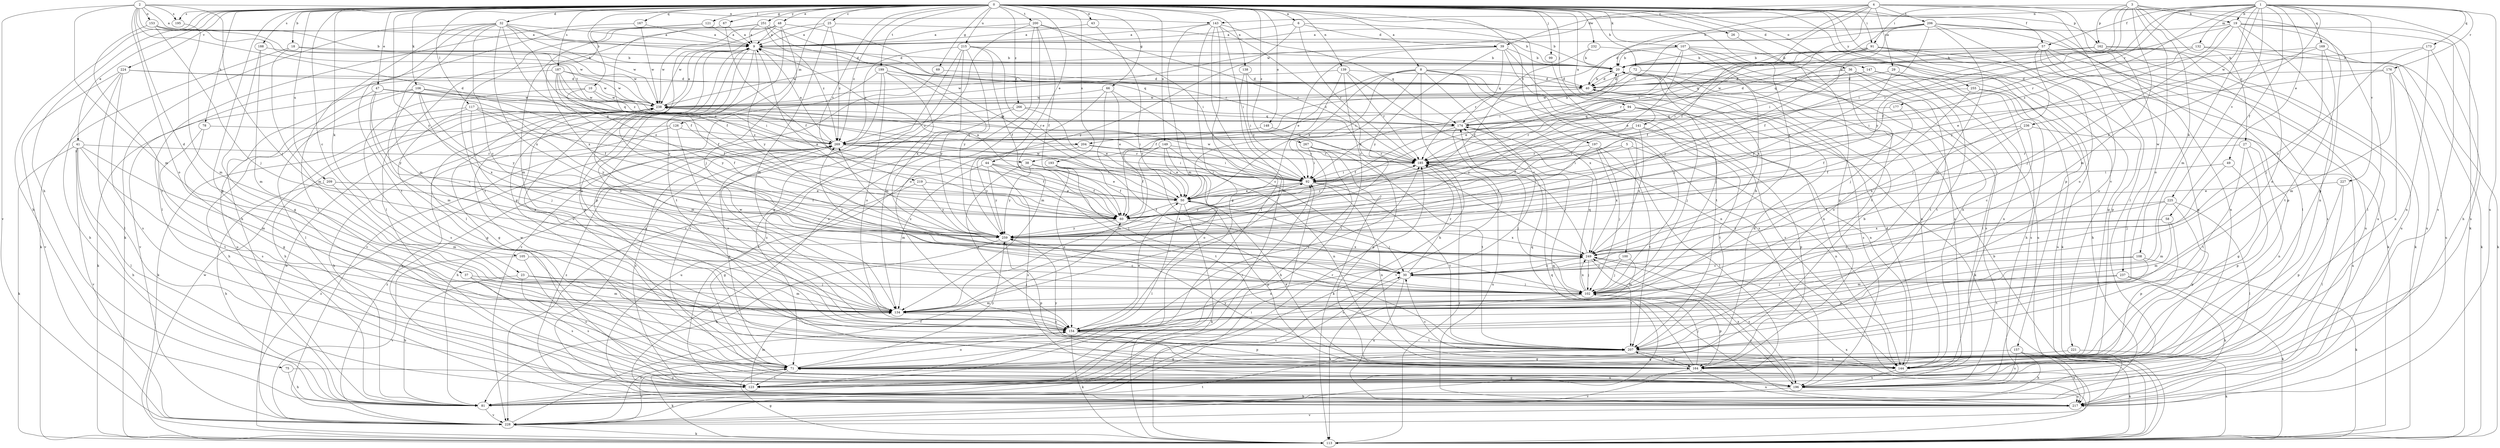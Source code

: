 strict digraph  {
0;
1;
2;
3;
4;
5;
6;
8;
9;
10;
18;
19;
20;
23;
25;
26;
27;
29;
30;
32;
36;
37;
38;
39;
40;
41;
43;
44;
47;
48;
49;
50;
57;
58;
60;
66;
67;
69;
71;
72;
75;
78;
81;
91;
92;
94;
99;
100;
102;
105;
106;
107;
108;
113;
117;
121;
123;
126;
132;
134;
138;
139;
141;
143;
144;
147;
148;
149;
153;
154;
157;
162;
164;
167;
169;
173;
174;
176;
177;
185;
187;
188;
193;
195;
196;
197;
199;
200;
204;
206;
207;
209;
215;
217;
219;
221;
224;
225;
227;
228;
232;
236;
237;
238;
249;
251;
255;
259;
266;
267;
269;
0 -> 6  [label=a];
0 -> 8  [label=a];
0 -> 10  [label=b];
0 -> 18  [label=b];
0 -> 23  [label=c];
0 -> 25  [label=c];
0 -> 26  [label=c];
0 -> 32  [label=d];
0 -> 36  [label=d];
0 -> 41  [label=e];
0 -> 43  [label=e];
0 -> 44  [label=e];
0 -> 47  [label=e];
0 -> 48  [label=e];
0 -> 57  [label=f];
0 -> 66  [label=g];
0 -> 67  [label=g];
0 -> 69  [label=g];
0 -> 71  [label=g];
0 -> 72  [label=h];
0 -> 75  [label=h];
0 -> 78  [label=h];
0 -> 81  [label=h];
0 -> 91  [label=i];
0 -> 94  [label=j];
0 -> 99  [label=j];
0 -> 100  [label=j];
0 -> 105  [label=k];
0 -> 106  [label=k];
0 -> 107  [label=k];
0 -> 117  [label=l];
0 -> 121  [label=l];
0 -> 126  [label=m];
0 -> 138  [label=n];
0 -> 139  [label=n];
0 -> 141  [label=n];
0 -> 147  [label=o];
0 -> 148  [label=o];
0 -> 149  [label=o];
0 -> 157  [label=p];
0 -> 162  [label=p];
0 -> 167  [label=q];
0 -> 187  [label=s];
0 -> 188  [label=s];
0 -> 193  [label=s];
0 -> 195  [label=s];
0 -> 197  [label=t];
0 -> 199  [label=t];
0 -> 200  [label=t];
0 -> 209  [label=u];
0 -> 215  [label=u];
0 -> 219  [label=v];
0 -> 221  [label=v];
0 -> 224  [label=v];
0 -> 232  [label=w];
0 -> 249  [label=x];
0 -> 251  [label=y];
0 -> 255  [label=y];
0 -> 259  [label=y];
0 -> 266  [label=z];
0 -> 267  [label=z];
0 -> 269  [label=z];
1 -> 19  [label=b];
1 -> 49  [label=e];
1 -> 57  [label=f];
1 -> 58  [label=f];
1 -> 60  [label=f];
1 -> 132  [label=m];
1 -> 134  [label=m];
1 -> 143  [label=n];
1 -> 169  [label=q];
1 -> 173  [label=q];
1 -> 176  [label=r];
1 -> 177  [label=r];
1 -> 185  [label=r];
1 -> 217  [label=u];
1 -> 225  [label=v];
1 -> 227  [label=v];
1 -> 236  [label=w];
1 -> 249  [label=x];
2 -> 9  [label=a];
2 -> 37  [label=d];
2 -> 38  [label=d];
2 -> 102  [label=j];
2 -> 134  [label=m];
2 -> 143  [label=n];
2 -> 153  [label=o];
2 -> 154  [label=o];
2 -> 195  [label=s];
2 -> 204  [label=t];
2 -> 228  [label=v];
3 -> 19  [label=b];
3 -> 27  [label=c];
3 -> 91  [label=i];
3 -> 92  [label=i];
3 -> 108  [label=k];
3 -> 134  [label=m];
3 -> 154  [label=o];
3 -> 162  [label=p];
3 -> 164  [label=p];
3 -> 259  [label=y];
4 -> 20  [label=b];
4 -> 29  [label=c];
4 -> 38  [label=d];
4 -> 39  [label=d];
4 -> 60  [label=f];
4 -> 113  [label=k];
4 -> 123  [label=l];
4 -> 204  [label=t];
4 -> 206  [label=t];
4 -> 237  [label=w];
4 -> 238  [label=w];
5 -> 92  [label=i];
5 -> 123  [label=l];
5 -> 144  [label=n];
5 -> 185  [label=r];
6 -> 9  [label=a];
6 -> 20  [label=b];
6 -> 39  [label=d];
6 -> 185  [label=r];
6 -> 259  [label=y];
8 -> 30  [label=c];
8 -> 40  [label=d];
8 -> 50  [label=e];
8 -> 60  [label=f];
8 -> 81  [label=h];
8 -> 92  [label=i];
8 -> 144  [label=n];
8 -> 196  [label=s];
8 -> 249  [label=x];
8 -> 259  [label=y];
9 -> 20  [label=b];
9 -> 123  [label=l];
9 -> 154  [label=o];
9 -> 164  [label=p];
9 -> 174  [label=q];
9 -> 207  [label=t];
9 -> 259  [label=y];
10 -> 185  [label=r];
10 -> 196  [label=s];
10 -> 238  [label=w];
10 -> 259  [label=y];
18 -> 20  [label=b];
18 -> 113  [label=k];
18 -> 134  [label=m];
18 -> 238  [label=w];
19 -> 9  [label=a];
19 -> 81  [label=h];
19 -> 102  [label=j];
19 -> 123  [label=l];
19 -> 144  [label=n];
19 -> 154  [label=o];
19 -> 185  [label=r];
19 -> 196  [label=s];
19 -> 259  [label=y];
20 -> 40  [label=d];
20 -> 50  [label=e];
20 -> 102  [label=j];
20 -> 144  [label=n];
23 -> 81  [label=h];
23 -> 102  [label=j];
23 -> 134  [label=m];
23 -> 196  [label=s];
25 -> 9  [label=a];
25 -> 20  [label=b];
25 -> 134  [label=m];
25 -> 238  [label=w];
25 -> 269  [label=z];
26 -> 164  [label=p];
27 -> 71  [label=g];
27 -> 144  [label=n];
27 -> 185  [label=r];
27 -> 207  [label=t];
29 -> 40  [label=d];
29 -> 81  [label=h];
29 -> 259  [label=y];
30 -> 102  [label=j];
30 -> 113  [label=k];
30 -> 185  [label=r];
30 -> 217  [label=u];
30 -> 269  [label=z];
32 -> 9  [label=a];
32 -> 30  [label=c];
32 -> 40  [label=d];
32 -> 50  [label=e];
32 -> 60  [label=f];
32 -> 113  [label=k];
32 -> 123  [label=l];
32 -> 134  [label=m];
32 -> 207  [label=t];
32 -> 238  [label=w];
32 -> 249  [label=x];
36 -> 40  [label=d];
36 -> 102  [label=j];
36 -> 123  [label=l];
36 -> 207  [label=t];
36 -> 217  [label=u];
36 -> 259  [label=y];
37 -> 102  [label=j];
37 -> 134  [label=m];
37 -> 196  [label=s];
38 -> 50  [label=e];
38 -> 92  [label=i];
38 -> 154  [label=o];
38 -> 259  [label=y];
39 -> 20  [label=b];
39 -> 50  [label=e];
39 -> 174  [label=q];
39 -> 207  [label=t];
39 -> 228  [label=v];
39 -> 238  [label=w];
39 -> 259  [label=y];
40 -> 20  [label=b];
40 -> 196  [label=s];
40 -> 238  [label=w];
41 -> 81  [label=h];
41 -> 113  [label=k];
41 -> 123  [label=l];
41 -> 134  [label=m];
41 -> 185  [label=r];
41 -> 207  [label=t];
41 -> 228  [label=v];
43 -> 9  [label=a];
43 -> 30  [label=c];
44 -> 60  [label=f];
44 -> 92  [label=i];
44 -> 134  [label=m];
44 -> 196  [label=s];
44 -> 207  [label=t];
44 -> 259  [label=y];
47 -> 60  [label=f];
47 -> 134  [label=m];
47 -> 174  [label=q];
47 -> 217  [label=u];
47 -> 238  [label=w];
47 -> 259  [label=y];
48 -> 9  [label=a];
48 -> 71  [label=g];
48 -> 102  [label=j];
48 -> 123  [label=l];
48 -> 164  [label=p];
48 -> 185  [label=r];
48 -> 238  [label=w];
49 -> 92  [label=i];
49 -> 102  [label=j];
49 -> 164  [label=p];
50 -> 60  [label=f];
50 -> 102  [label=j];
50 -> 113  [label=k];
50 -> 123  [label=l];
50 -> 164  [label=p];
50 -> 238  [label=w];
57 -> 20  [label=b];
57 -> 71  [label=g];
57 -> 102  [label=j];
57 -> 144  [label=n];
57 -> 154  [label=o];
57 -> 174  [label=q];
57 -> 217  [label=u];
57 -> 238  [label=w];
58 -> 30  [label=c];
58 -> 134  [label=m];
58 -> 164  [label=p];
58 -> 259  [label=y];
60 -> 9  [label=a];
60 -> 185  [label=r];
60 -> 249  [label=x];
60 -> 259  [label=y];
66 -> 30  [label=c];
66 -> 50  [label=e];
66 -> 134  [label=m];
66 -> 207  [label=t];
66 -> 238  [label=w];
67 -> 9  [label=a];
67 -> 60  [label=f];
67 -> 207  [label=t];
69 -> 40  [label=d];
69 -> 228  [label=v];
71 -> 9  [label=a];
71 -> 20  [label=b];
71 -> 40  [label=d];
71 -> 92  [label=i];
71 -> 113  [label=k];
71 -> 123  [label=l];
71 -> 154  [label=o];
71 -> 196  [label=s];
71 -> 228  [label=v];
71 -> 259  [label=y];
71 -> 269  [label=z];
72 -> 40  [label=d];
72 -> 196  [label=s];
72 -> 269  [label=z];
75 -> 81  [label=h];
75 -> 196  [label=s];
78 -> 71  [label=g];
78 -> 196  [label=s];
78 -> 269  [label=z];
81 -> 30  [label=c];
81 -> 228  [label=v];
91 -> 20  [label=b];
91 -> 60  [label=f];
91 -> 71  [label=g];
91 -> 92  [label=i];
91 -> 113  [label=k];
91 -> 164  [label=p];
91 -> 185  [label=r];
92 -> 50  [label=e];
92 -> 144  [label=n];
92 -> 207  [label=t];
92 -> 238  [label=w];
92 -> 259  [label=y];
94 -> 102  [label=j];
94 -> 113  [label=k];
94 -> 144  [label=n];
94 -> 174  [label=q];
94 -> 185  [label=r];
94 -> 259  [label=y];
99 -> 102  [label=j];
100 -> 30  [label=c];
100 -> 102  [label=j];
100 -> 134  [label=m];
102 -> 134  [label=m];
102 -> 154  [label=o];
102 -> 164  [label=p];
102 -> 174  [label=q];
102 -> 196  [label=s];
102 -> 249  [label=x];
102 -> 269  [label=z];
105 -> 30  [label=c];
105 -> 196  [label=s];
105 -> 228  [label=v];
106 -> 30  [label=c];
106 -> 60  [label=f];
106 -> 113  [label=k];
106 -> 123  [label=l];
106 -> 238  [label=w];
106 -> 249  [label=x];
106 -> 259  [label=y];
106 -> 269  [label=z];
107 -> 20  [label=b];
107 -> 50  [label=e];
107 -> 92  [label=i];
107 -> 113  [label=k];
107 -> 144  [label=n];
107 -> 185  [label=r];
107 -> 207  [label=t];
107 -> 249  [label=x];
108 -> 30  [label=c];
108 -> 113  [label=k];
108 -> 134  [label=m];
108 -> 207  [label=t];
113 -> 20  [label=b];
113 -> 71  [label=g];
113 -> 92  [label=i];
113 -> 185  [label=r];
113 -> 238  [label=w];
113 -> 249  [label=x];
113 -> 269  [label=z];
117 -> 60  [label=f];
117 -> 71  [label=g];
117 -> 81  [label=h];
117 -> 102  [label=j];
117 -> 174  [label=q];
117 -> 259  [label=y];
121 -> 9  [label=a];
121 -> 81  [label=h];
121 -> 249  [label=x];
123 -> 134  [label=m];
123 -> 185  [label=r];
123 -> 269  [label=z];
126 -> 81  [label=h];
126 -> 154  [label=o];
126 -> 217  [label=u];
126 -> 269  [label=z];
132 -> 20  [label=b];
132 -> 40  [label=d];
132 -> 113  [label=k];
132 -> 217  [label=u];
132 -> 269  [label=z];
134 -> 20  [label=b];
134 -> 154  [label=o];
134 -> 238  [label=w];
138 -> 40  [label=d];
138 -> 92  [label=i];
138 -> 134  [label=m];
139 -> 40  [label=d];
139 -> 50  [label=e];
139 -> 123  [label=l];
139 -> 144  [label=n];
139 -> 185  [label=r];
139 -> 238  [label=w];
141 -> 60  [label=f];
141 -> 164  [label=p];
141 -> 207  [label=t];
141 -> 249  [label=x];
141 -> 269  [label=z];
143 -> 9  [label=a];
143 -> 71  [label=g];
143 -> 81  [label=h];
143 -> 92  [label=i];
143 -> 123  [label=l];
143 -> 134  [label=m];
143 -> 174  [label=q];
143 -> 249  [label=x];
144 -> 30  [label=c];
144 -> 40  [label=d];
144 -> 196  [label=s];
144 -> 238  [label=w];
144 -> 259  [label=y];
147 -> 40  [label=d];
147 -> 81  [label=h];
147 -> 144  [label=n];
147 -> 207  [label=t];
147 -> 238  [label=w];
148 -> 164  [label=p];
148 -> 269  [label=z];
149 -> 50  [label=e];
149 -> 60  [label=f];
149 -> 134  [label=m];
149 -> 144  [label=n];
149 -> 154  [label=o];
149 -> 185  [label=r];
153 -> 9  [label=a];
153 -> 20  [label=b];
153 -> 102  [label=j];
153 -> 207  [label=t];
153 -> 238  [label=w];
154 -> 9  [label=a];
154 -> 50  [label=e];
154 -> 113  [label=k];
154 -> 164  [label=p];
154 -> 185  [label=r];
154 -> 207  [label=t];
154 -> 249  [label=x];
154 -> 269  [label=z];
157 -> 71  [label=g];
157 -> 81  [label=h];
157 -> 113  [label=k];
157 -> 196  [label=s];
157 -> 217  [label=u];
162 -> 20  [label=b];
162 -> 113  [label=k];
162 -> 174  [label=q];
162 -> 196  [label=s];
162 -> 217  [label=u];
164 -> 50  [label=e];
164 -> 102  [label=j];
164 -> 174  [label=q];
164 -> 207  [label=t];
164 -> 217  [label=u];
164 -> 228  [label=v];
164 -> 259  [label=y];
167 -> 9  [label=a];
167 -> 123  [label=l];
167 -> 238  [label=w];
169 -> 20  [label=b];
169 -> 50  [label=e];
169 -> 102  [label=j];
169 -> 113  [label=k];
169 -> 207  [label=t];
173 -> 20  [label=b];
173 -> 144  [label=n];
173 -> 196  [label=s];
173 -> 249  [label=x];
174 -> 20  [label=b];
174 -> 60  [label=f];
174 -> 228  [label=v];
174 -> 269  [label=z];
176 -> 40  [label=d];
176 -> 92  [label=i];
176 -> 134  [label=m];
176 -> 144  [label=n];
176 -> 217  [label=u];
177 -> 60  [label=f];
177 -> 174  [label=q];
185 -> 92  [label=i];
185 -> 102  [label=j];
185 -> 217  [label=u];
187 -> 40  [label=d];
187 -> 60  [label=f];
187 -> 92  [label=i];
187 -> 228  [label=v];
187 -> 238  [label=w];
187 -> 259  [label=y];
187 -> 269  [label=z];
188 -> 20  [label=b];
188 -> 71  [label=g];
188 -> 134  [label=m];
193 -> 60  [label=f];
193 -> 92  [label=i];
193 -> 102  [label=j];
193 -> 154  [label=o];
195 -> 134  [label=m];
196 -> 71  [label=g];
196 -> 81  [label=h];
196 -> 217  [label=u];
196 -> 249  [label=x];
197 -> 102  [label=j];
197 -> 185  [label=r];
197 -> 207  [label=t];
197 -> 249  [label=x];
197 -> 259  [label=y];
199 -> 40  [label=d];
199 -> 134  [label=m];
199 -> 154  [label=o];
199 -> 196  [label=s];
199 -> 228  [label=v];
199 -> 259  [label=y];
200 -> 9  [label=a];
200 -> 60  [label=f];
200 -> 92  [label=i];
200 -> 154  [label=o];
200 -> 185  [label=r];
200 -> 217  [label=u];
200 -> 228  [label=v];
204 -> 92  [label=i];
204 -> 185  [label=r];
204 -> 217  [label=u];
204 -> 259  [label=y];
206 -> 9  [label=a];
206 -> 40  [label=d];
206 -> 60  [label=f];
206 -> 92  [label=i];
206 -> 123  [label=l];
206 -> 134  [label=m];
206 -> 154  [label=o];
206 -> 164  [label=p];
206 -> 185  [label=r];
206 -> 217  [label=u];
207 -> 71  [label=g];
207 -> 144  [label=n];
207 -> 164  [label=p];
209 -> 50  [label=e];
209 -> 60  [label=f];
209 -> 81  [label=h];
209 -> 134  [label=m];
215 -> 20  [label=b];
215 -> 50  [label=e];
215 -> 60  [label=f];
215 -> 71  [label=g];
215 -> 217  [label=u];
215 -> 249  [label=x];
215 -> 259  [label=y];
215 -> 269  [label=z];
217 -> 174  [label=q];
217 -> 228  [label=v];
217 -> 269  [label=z];
219 -> 50  [label=e];
219 -> 71  [label=g];
219 -> 259  [label=y];
221 -> 71  [label=g];
221 -> 113  [label=k];
224 -> 40  [label=d];
224 -> 81  [label=h];
224 -> 123  [label=l];
224 -> 196  [label=s];
224 -> 228  [label=v];
224 -> 238  [label=w];
225 -> 60  [label=f];
225 -> 123  [label=l];
225 -> 134  [label=m];
225 -> 164  [label=p];
225 -> 249  [label=x];
227 -> 50  [label=e];
227 -> 123  [label=l];
227 -> 164  [label=p];
228 -> 60  [label=f];
228 -> 113  [label=k];
228 -> 154  [label=o];
228 -> 174  [label=q];
228 -> 207  [label=t];
228 -> 238  [label=w];
228 -> 269  [label=z];
232 -> 20  [label=b];
232 -> 60  [label=f];
232 -> 196  [label=s];
236 -> 30  [label=c];
236 -> 60  [label=f];
236 -> 217  [label=u];
236 -> 249  [label=x];
236 -> 269  [label=z];
237 -> 81  [label=h];
237 -> 102  [label=j];
237 -> 113  [label=k];
237 -> 154  [label=o];
238 -> 9  [label=a];
238 -> 71  [label=g];
238 -> 81  [label=h];
238 -> 92  [label=i];
238 -> 113  [label=k];
238 -> 134  [label=m];
238 -> 154  [label=o];
238 -> 174  [label=q];
249 -> 30  [label=c];
249 -> 102  [label=j];
249 -> 185  [label=r];
249 -> 196  [label=s];
249 -> 207  [label=t];
251 -> 9  [label=a];
251 -> 40  [label=d];
251 -> 50  [label=e];
251 -> 60  [label=f];
251 -> 134  [label=m];
251 -> 269  [label=z];
255 -> 154  [label=o];
255 -> 196  [label=s];
255 -> 217  [label=u];
255 -> 238  [label=w];
259 -> 9  [label=a];
259 -> 81  [label=h];
259 -> 92  [label=i];
259 -> 164  [label=p];
259 -> 249  [label=x];
266 -> 50  [label=e];
266 -> 123  [label=l];
266 -> 174  [label=q];
266 -> 269  [label=z];
267 -> 81  [label=h];
267 -> 92  [label=i];
267 -> 113  [label=k];
267 -> 185  [label=r];
267 -> 207  [label=t];
269 -> 9  [label=a];
269 -> 60  [label=f];
269 -> 81  [label=h];
269 -> 92  [label=i];
269 -> 185  [label=r];
}
